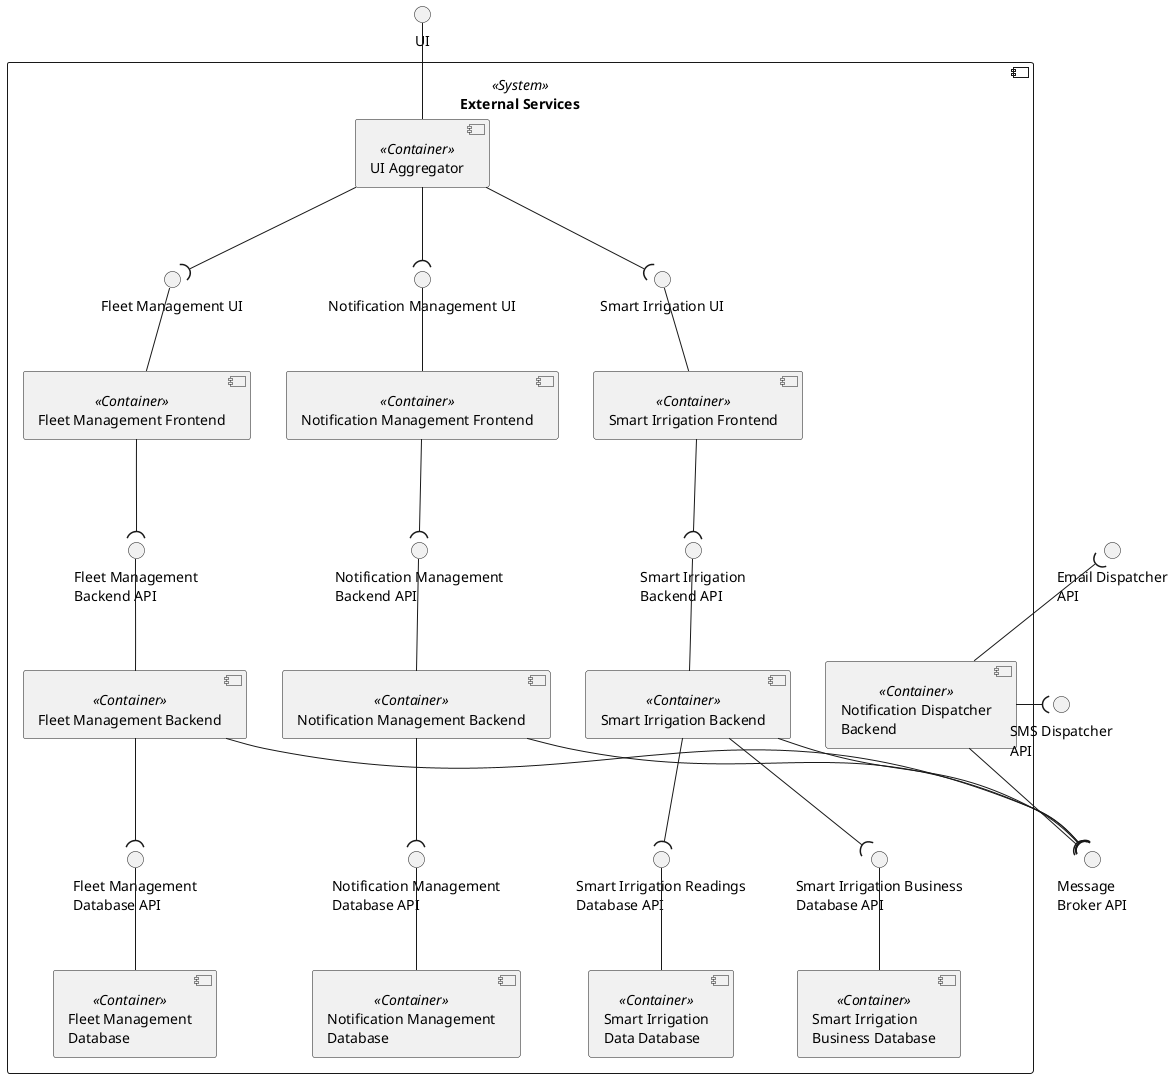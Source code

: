 @startuml service

'left to right direction

skinparam sequenceMessageAlign center
skinparam Shadowing false
skinparam componentStyle uml2
skinparam packageStyle rectangle

interface "UI" as UI

interface "SMS Dispatcher\nAPI" as SMTP_ENDPOINT
interface "Email Dispatcher\nAPI" as SMS_ENDPOINT
interface "Message\nBroker API" as MB_API

component "External Services" <<System>> {
    component "UI Aggregator" as UIAG <<Container>>
    component "Fleet Management Frontend" as LTF <<Container>>
    component "Smart Irrigation Frontend" as SIF <<Container>>
    component "Notification Management Frontend" as NOTIF_MAN_FRONT <<Container>>

    interface "Fleet Management UI" as LTF_API
    interface "Smart Irrigation UI" as SIF_API
    interface "Notification Management UI" as NOTIF_MAN_FRONT_API

    LTF_API -- LTF
    SIF_API -- SIF
    NOTIF_MAN_FRONT_API -- NOTIF_MAN_FRONT

    UIAG --( LTF_API
    UIAG --( SIF_API
    UIAG --( NOTIF_MAN_FRONT_API


    component "Fleet Management Backend" as LTB <<Container>>
    component "Smart Irrigation Backend" as SIB <<Container>>
    component "Fleet Management\nDatabase" as QUESTDB <<Container>>
    component "Smart Irrigation\nData Database" as SIDDB <<Container>>
    component "Smart Irrigation\nBusiness Database" as SIBDB <<Container>>

    component "Notification Management Backend" as NOTIF_MAN_BACK <<Container>>
    component "Notification Management\nDatabase" as NOTIF_MAN_DB <<Container>>
    component "Notification Dispatcher\nBackend" as NOTIF_BACK <<Container>>

    interface "Fleet Management\nBackend API" as LTB_API
    interface "Smart Irrigation\nBackend API" as SIB_API
    interface "Fleet Management\nDatabase API" as QUESTDB_API
    interface "Smart Irrigation Readings\nDatabase API" as SIDDB_API
    interface "Smart Irrigation Business\nDatabase API" as SIBDB_API
    interface "Notification Management\nBackend API" as NOTIF_MAN_BACK_API
    interface "Notification Management\nDatabase API" as NOTIF_MAN_DB_API

    LTB --( QUESTDB_API
    NOTIF_MAN_BACK --( NOTIF_MAN_DB_API
    SIB --( SIDDB_API
    SIB --( SIBDB_API
    NOTIF_MAN_BACK_API -- NOTIF_MAN_BACK
    LTB_API -- LTB
    SIB_API -- SIB
    UI -- UIAG
    QUESTDB_API -- QUESTDB
    NOTIF_MAN_DB_API -- NOTIF_MAN_DB
    SIDDB_API -- SIDDB
    SIBDB_API -- SIBDB
    LTF --( LTB_API
    SIF --( SIB_API
    NOTIF_MAN_FRONT --( NOTIF_MAN_BACK_API

    LTB --( MB_API
    SIB --( MB_API
    NOTIF_MAN_BACK --( MB_API
    NOTIF_BACK --( MB_API

    NOTIF_BACK -( SMTP_ENDPOINT
    SMS_ENDPOINT )-- NOTIF_BACK

    NOTIF_MAN_BACK -[hidden] NOTIF_BACK

    NOTIF_MAN_BACK -[hidden] SIB
}


@enduml

